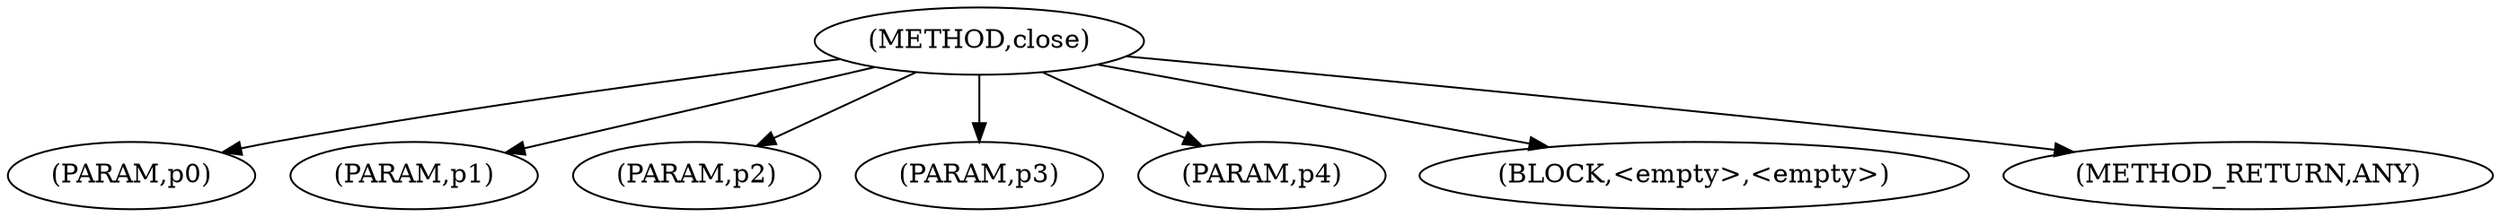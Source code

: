 digraph "close" {  
"631" [label = <(METHOD,close)> ]
"632" [label = <(PARAM,p0)> ]
"633" [label = <(PARAM,p1)> ]
"634" [label = <(PARAM,p2)> ]
"635" [label = <(PARAM,p3)> ]
"636" [label = <(PARAM,p4)> ]
"637" [label = <(BLOCK,&lt;empty&gt;,&lt;empty&gt;)> ]
"638" [label = <(METHOD_RETURN,ANY)> ]
  "631" -> "632" 
  "631" -> "633" 
  "631" -> "637" 
  "631" -> "634" 
  "631" -> "638" 
  "631" -> "635" 
  "631" -> "636" 
}
